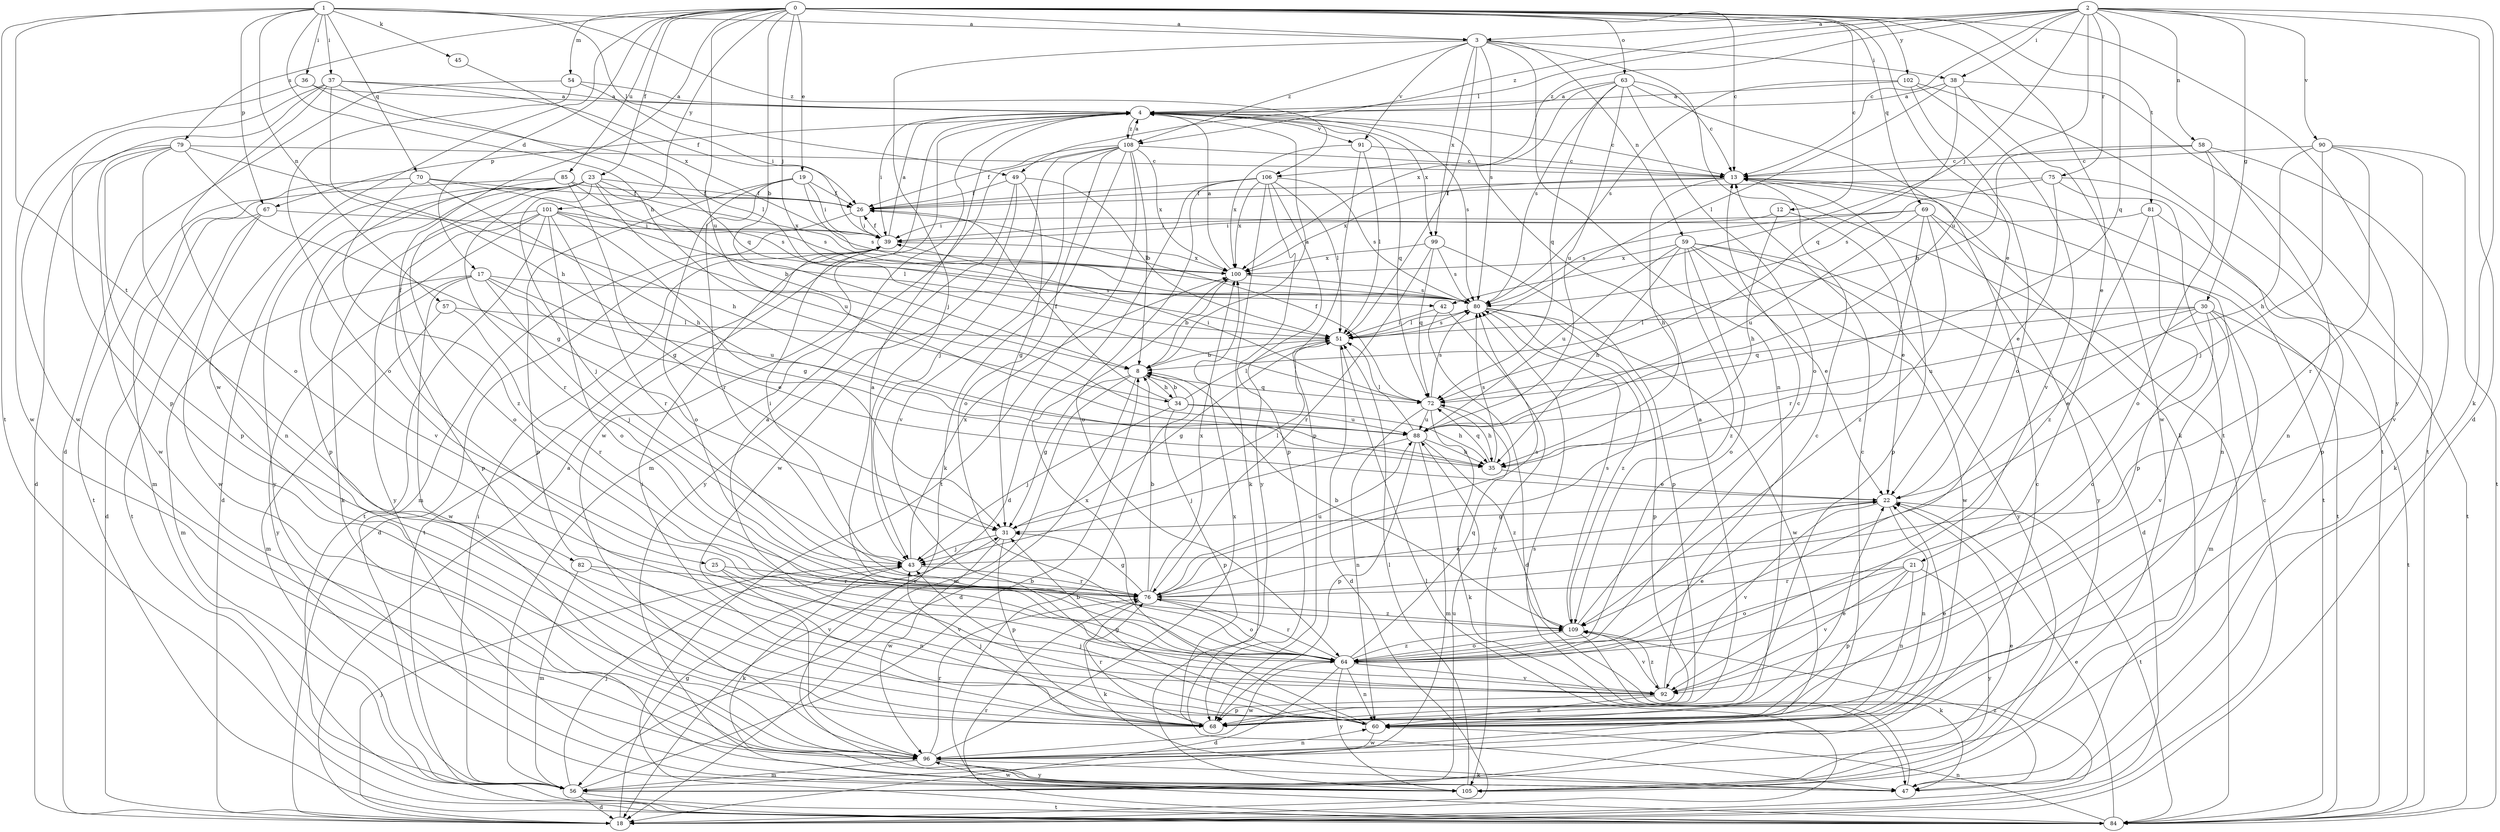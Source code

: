 strict digraph  {
0;
1;
2;
3;
4;
8;
12;
13;
17;
18;
19;
21;
22;
23;
25;
26;
30;
31;
34;
35;
36;
37;
38;
39;
42;
43;
45;
47;
49;
51;
54;
56;
57;
58;
59;
60;
63;
64;
67;
68;
69;
70;
72;
75;
76;
79;
80;
81;
82;
84;
85;
88;
90;
91;
92;
96;
99;
100;
101;
102;
105;
106;
108;
109;
0 -> 3  [label=a];
0 -> 8  [label=b];
0 -> 12  [label=c];
0 -> 13  [label=c];
0 -> 17  [label=d];
0 -> 19  [label=e];
0 -> 21  [label=e];
0 -> 22  [label=e];
0 -> 23  [label=f];
0 -> 25  [label=f];
0 -> 42  [label=j];
0 -> 54  [label=m];
0 -> 63  [label=o];
0 -> 69  [label=q];
0 -> 79  [label=s];
0 -> 81  [label=t];
0 -> 85  [label=u];
0 -> 88  [label=u];
0 -> 96  [label=w];
0 -> 101  [label=y];
0 -> 102  [label=y];
0 -> 105  [label=y];
1 -> 3  [label=a];
1 -> 34  [label=h];
1 -> 36  [label=i];
1 -> 37  [label=i];
1 -> 45  [label=k];
1 -> 49  [label=l];
1 -> 57  [label=n];
1 -> 67  [label=p];
1 -> 70  [label=q];
1 -> 82  [label=t];
1 -> 84  [label=t];
1 -> 106  [label=z];
2 -> 3  [label=a];
2 -> 13  [label=c];
2 -> 18  [label=d];
2 -> 30  [label=g];
2 -> 38  [label=i];
2 -> 42  [label=j];
2 -> 47  [label=k];
2 -> 49  [label=l];
2 -> 58  [label=n];
2 -> 72  [label=q];
2 -> 75  [label=r];
2 -> 88  [label=u];
2 -> 90  [label=v];
2 -> 106  [label=z];
2 -> 108  [label=z];
3 -> 38  [label=i];
3 -> 43  [label=j];
3 -> 51  [label=l];
3 -> 59  [label=n];
3 -> 60  [label=n];
3 -> 80  [label=s];
3 -> 84  [label=t];
3 -> 91  [label=v];
3 -> 99  [label=x];
3 -> 108  [label=z];
4 -> 13  [label=c];
4 -> 39  [label=i];
4 -> 67  [label=p];
4 -> 72  [label=q];
4 -> 80  [label=s];
4 -> 91  [label=v];
4 -> 96  [label=w];
4 -> 99  [label=x];
4 -> 108  [label=z];
8 -> 4  [label=a];
8 -> 18  [label=d];
8 -> 31  [label=g];
8 -> 34  [label=h];
8 -> 56  [label=m];
8 -> 72  [label=q];
12 -> 22  [label=e];
12 -> 35  [label=h];
12 -> 39  [label=i];
13 -> 26  [label=f];
13 -> 35  [label=h];
13 -> 68  [label=p];
13 -> 84  [label=t];
13 -> 100  [label=x];
17 -> 22  [label=e];
17 -> 43  [label=j];
17 -> 56  [label=m];
17 -> 80  [label=s];
17 -> 88  [label=u];
17 -> 96  [label=w];
17 -> 105  [label=y];
18 -> 4  [label=a];
18 -> 13  [label=c];
18 -> 31  [label=g];
18 -> 43  [label=j];
18 -> 51  [label=l];
19 -> 26  [label=f];
19 -> 39  [label=i];
19 -> 64  [label=o];
19 -> 68  [label=p];
19 -> 76  [label=r];
19 -> 80  [label=s];
21 -> 60  [label=n];
21 -> 64  [label=o];
21 -> 68  [label=p];
21 -> 76  [label=r];
21 -> 92  [label=v];
21 -> 105  [label=y];
22 -> 31  [label=g];
22 -> 60  [label=n];
22 -> 84  [label=t];
22 -> 92  [label=v];
23 -> 8  [label=b];
23 -> 18  [label=d];
23 -> 26  [label=f];
23 -> 43  [label=j];
23 -> 64  [label=o];
23 -> 76  [label=r];
23 -> 88  [label=u];
23 -> 92  [label=v];
23 -> 100  [label=x];
23 -> 105  [label=y];
25 -> 60  [label=n];
25 -> 76  [label=r];
25 -> 92  [label=v];
26 -> 39  [label=i];
26 -> 56  [label=m];
30 -> 22  [label=e];
30 -> 51  [label=l];
30 -> 56  [label=m];
30 -> 64  [label=o];
30 -> 72  [label=q];
30 -> 84  [label=t];
30 -> 88  [label=u];
30 -> 92  [label=v];
31 -> 43  [label=j];
31 -> 51  [label=l];
31 -> 68  [label=p];
31 -> 96  [label=w];
34 -> 8  [label=b];
34 -> 26  [label=f];
34 -> 35  [label=h];
34 -> 43  [label=j];
34 -> 51  [label=l];
34 -> 68  [label=p];
34 -> 88  [label=u];
35 -> 22  [label=e];
35 -> 72  [label=q];
35 -> 80  [label=s];
36 -> 4  [label=a];
36 -> 51  [label=l];
36 -> 96  [label=w];
37 -> 4  [label=a];
37 -> 26  [label=f];
37 -> 35  [label=h];
37 -> 64  [label=o];
37 -> 68  [label=p];
37 -> 72  [label=q];
37 -> 96  [label=w];
38 -> 4  [label=a];
38 -> 51  [label=l];
38 -> 72  [label=q];
38 -> 84  [label=t];
38 -> 96  [label=w];
39 -> 4  [label=a];
39 -> 18  [label=d];
39 -> 26  [label=f];
39 -> 84  [label=t];
39 -> 100  [label=x];
42 -> 18  [label=d];
42 -> 51  [label=l];
42 -> 105  [label=y];
43 -> 39  [label=i];
43 -> 47  [label=k];
43 -> 76  [label=r];
43 -> 100  [label=x];
45 -> 100  [label=x];
47 -> 80  [label=s];
47 -> 109  [label=z];
49 -> 26  [label=f];
49 -> 31  [label=g];
49 -> 51  [label=l];
49 -> 96  [label=w];
49 -> 105  [label=y];
51 -> 8  [label=b];
51 -> 18  [label=d];
51 -> 31  [label=g];
51 -> 80  [label=s];
54 -> 4  [label=a];
54 -> 18  [label=d];
54 -> 39  [label=i];
54 -> 64  [label=o];
56 -> 8  [label=b];
56 -> 13  [label=c];
56 -> 18  [label=d];
56 -> 39  [label=i];
56 -> 43  [label=j];
56 -> 84  [label=t];
56 -> 88  [label=u];
57 -> 51  [label=l];
57 -> 56  [label=m];
57 -> 76  [label=r];
58 -> 8  [label=b];
58 -> 13  [label=c];
58 -> 47  [label=k];
58 -> 60  [label=n];
58 -> 64  [label=o];
59 -> 18  [label=d];
59 -> 22  [label=e];
59 -> 35  [label=h];
59 -> 64  [label=o];
59 -> 88  [label=u];
59 -> 96  [label=w];
59 -> 100  [label=x];
59 -> 105  [label=y];
59 -> 109  [label=z];
60 -> 4  [label=a];
60 -> 13  [label=c];
60 -> 22  [label=e];
60 -> 31  [label=g];
60 -> 39  [label=i];
60 -> 43  [label=j];
60 -> 96  [label=w];
60 -> 100  [label=x];
63 -> 4  [label=a];
63 -> 13  [label=c];
63 -> 47  [label=k];
63 -> 64  [label=o];
63 -> 72  [label=q];
63 -> 80  [label=s];
63 -> 88  [label=u];
63 -> 100  [label=x];
64 -> 4  [label=a];
64 -> 18  [label=d];
64 -> 22  [label=e];
64 -> 60  [label=n];
64 -> 72  [label=q];
64 -> 76  [label=r];
64 -> 92  [label=v];
64 -> 96  [label=w];
64 -> 105  [label=y];
64 -> 109  [label=z];
67 -> 18  [label=d];
67 -> 39  [label=i];
67 -> 84  [label=t];
67 -> 96  [label=w];
68 -> 4  [label=a];
68 -> 22  [label=e];
68 -> 43  [label=j];
68 -> 76  [label=r];
69 -> 39  [label=i];
69 -> 76  [label=r];
69 -> 80  [label=s];
69 -> 84  [label=t];
69 -> 88  [label=u];
69 -> 105  [label=y];
69 -> 109  [label=z];
70 -> 26  [label=f];
70 -> 35  [label=h];
70 -> 80  [label=s];
70 -> 84  [label=t];
70 -> 109  [label=z];
72 -> 26  [label=f];
72 -> 35  [label=h];
72 -> 39  [label=i];
72 -> 47  [label=k];
72 -> 60  [label=n];
72 -> 80  [label=s];
72 -> 88  [label=u];
75 -> 22  [label=e];
75 -> 26  [label=f];
75 -> 60  [label=n];
75 -> 68  [label=p];
75 -> 80  [label=s];
76 -> 8  [label=b];
76 -> 22  [label=e];
76 -> 31  [label=g];
76 -> 47  [label=k];
76 -> 64  [label=o];
76 -> 80  [label=s];
76 -> 88  [label=u];
76 -> 100  [label=x];
76 -> 109  [label=z];
79 -> 13  [label=c];
79 -> 18  [label=d];
79 -> 31  [label=g];
79 -> 35  [label=h];
79 -> 60  [label=n];
79 -> 68  [label=p];
79 -> 96  [label=w];
80 -> 51  [label=l];
80 -> 68  [label=p];
80 -> 96  [label=w];
80 -> 109  [label=z];
81 -> 39  [label=i];
81 -> 68  [label=p];
81 -> 84  [label=t];
81 -> 109  [label=z];
82 -> 56  [label=m];
82 -> 76  [label=r];
82 -> 92  [label=v];
84 -> 8  [label=b];
84 -> 22  [label=e];
84 -> 60  [label=n];
84 -> 76  [label=r];
85 -> 26  [label=f];
85 -> 31  [label=g];
85 -> 56  [label=m];
85 -> 68  [label=p];
85 -> 80  [label=s];
88 -> 35  [label=h];
88 -> 43  [label=j];
88 -> 51  [label=l];
88 -> 56  [label=m];
88 -> 68  [label=p];
88 -> 109  [label=z];
90 -> 13  [label=c];
90 -> 35  [label=h];
90 -> 43  [label=j];
90 -> 76  [label=r];
90 -> 84  [label=t];
90 -> 92  [label=v];
91 -> 13  [label=c];
91 -> 51  [label=l];
91 -> 68  [label=p];
91 -> 100  [label=x];
92 -> 13  [label=c];
92 -> 60  [label=n];
92 -> 68  [label=p];
92 -> 109  [label=z];
96 -> 47  [label=k];
96 -> 56  [label=m];
96 -> 60  [label=n];
96 -> 76  [label=r];
96 -> 100  [label=x];
96 -> 105  [label=y];
99 -> 68  [label=p];
99 -> 72  [label=q];
99 -> 76  [label=r];
99 -> 80  [label=s];
99 -> 100  [label=x];
100 -> 4  [label=a];
100 -> 8  [label=b];
100 -> 80  [label=s];
101 -> 31  [label=g];
101 -> 39  [label=i];
101 -> 47  [label=k];
101 -> 51  [label=l];
101 -> 64  [label=o];
101 -> 68  [label=p];
101 -> 76  [label=r];
101 -> 84  [label=t];
101 -> 105  [label=y];
102 -> 4  [label=a];
102 -> 64  [label=o];
102 -> 80  [label=s];
102 -> 84  [label=t];
102 -> 92  [label=v];
105 -> 22  [label=e];
105 -> 51  [label=l];
105 -> 96  [label=w];
106 -> 18  [label=d];
106 -> 26  [label=f];
106 -> 47  [label=k];
106 -> 51  [label=l];
106 -> 64  [label=o];
106 -> 68  [label=p];
106 -> 80  [label=s];
106 -> 100  [label=x];
106 -> 105  [label=y];
108 -> 4  [label=a];
108 -> 8  [label=b];
108 -> 13  [label=c];
108 -> 26  [label=f];
108 -> 43  [label=j];
108 -> 47  [label=k];
108 -> 56  [label=m];
108 -> 64  [label=o];
108 -> 84  [label=t];
108 -> 92  [label=v];
108 -> 100  [label=x];
109 -> 8  [label=b];
109 -> 13  [label=c];
109 -> 47  [label=k];
109 -> 64  [label=o];
109 -> 80  [label=s];
109 -> 92  [label=v];
}
